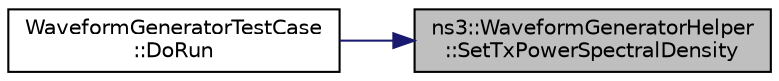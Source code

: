 digraph "ns3::WaveformGeneratorHelper::SetTxPowerSpectralDensity"
{
 // LATEX_PDF_SIZE
  edge [fontname="Helvetica",fontsize="10",labelfontname="Helvetica",labelfontsize="10"];
  node [fontname="Helvetica",fontsize="10",shape=record];
  rankdir="RL";
  Node1 [label="ns3::WaveformGeneratorHelper\l::SetTxPowerSpectralDensity",height=0.2,width=0.4,color="black", fillcolor="grey75", style="filled", fontcolor="black",tooltip=" "];
  Node1 -> Node2 [dir="back",color="midnightblue",fontsize="10",style="solid",fontname="Helvetica"];
  Node2 [label="WaveformGeneratorTestCase\l::DoRun",height=0.2,width=0.4,color="black", fillcolor="white", style="filled",URL="$class_waveform_generator_test_case.html#afc4a2a06f2340f858d030d1b3b5056f3",tooltip="Implementation to actually run this TestCase."];
}
